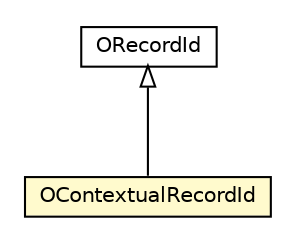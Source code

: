 #!/usr/local/bin/dot
#
# Class diagram 
# Generated by UMLGraph version R5_6-24-gf6e263 (http://www.umlgraph.org/)
#

digraph G {
	edge [fontname="Helvetica",fontsize=10,labelfontname="Helvetica",labelfontsize=10];
	node [fontname="Helvetica",fontsize=10,shape=plaintext];
	nodesep=0.25;
	ranksep=0.5;
	// com.orientechnologies.orient.core.id.OContextualRecordId
	c2333206 [label=<<table title="com.orientechnologies.orient.core.id.OContextualRecordId" border="0" cellborder="1" cellspacing="0" cellpadding="2" port="p" bgcolor="lemonChiffon" href="./OContextualRecordId.html">
		<tr><td><table border="0" cellspacing="0" cellpadding="1">
<tr><td align="center" balign="center"> OContextualRecordId </td></tr>
		</table></td></tr>
		</table>>, URL="./OContextualRecordId.html", fontname="Helvetica", fontcolor="black", fontsize=10.0];
	// com.orientechnologies.orient.core.id.ORecordId
	c2333207 [label=<<table title="com.orientechnologies.orient.core.id.ORecordId" border="0" cellborder="1" cellspacing="0" cellpadding="2" port="p" href="./ORecordId.html">
		<tr><td><table border="0" cellspacing="0" cellpadding="1">
<tr><td align="center" balign="center"> ORecordId </td></tr>
		</table></td></tr>
		</table>>, URL="./ORecordId.html", fontname="Helvetica", fontcolor="black", fontsize=10.0];
	//com.orientechnologies.orient.core.id.OContextualRecordId extends com.orientechnologies.orient.core.id.ORecordId
	c2333207:p -> c2333206:p [dir=back,arrowtail=empty];
}

